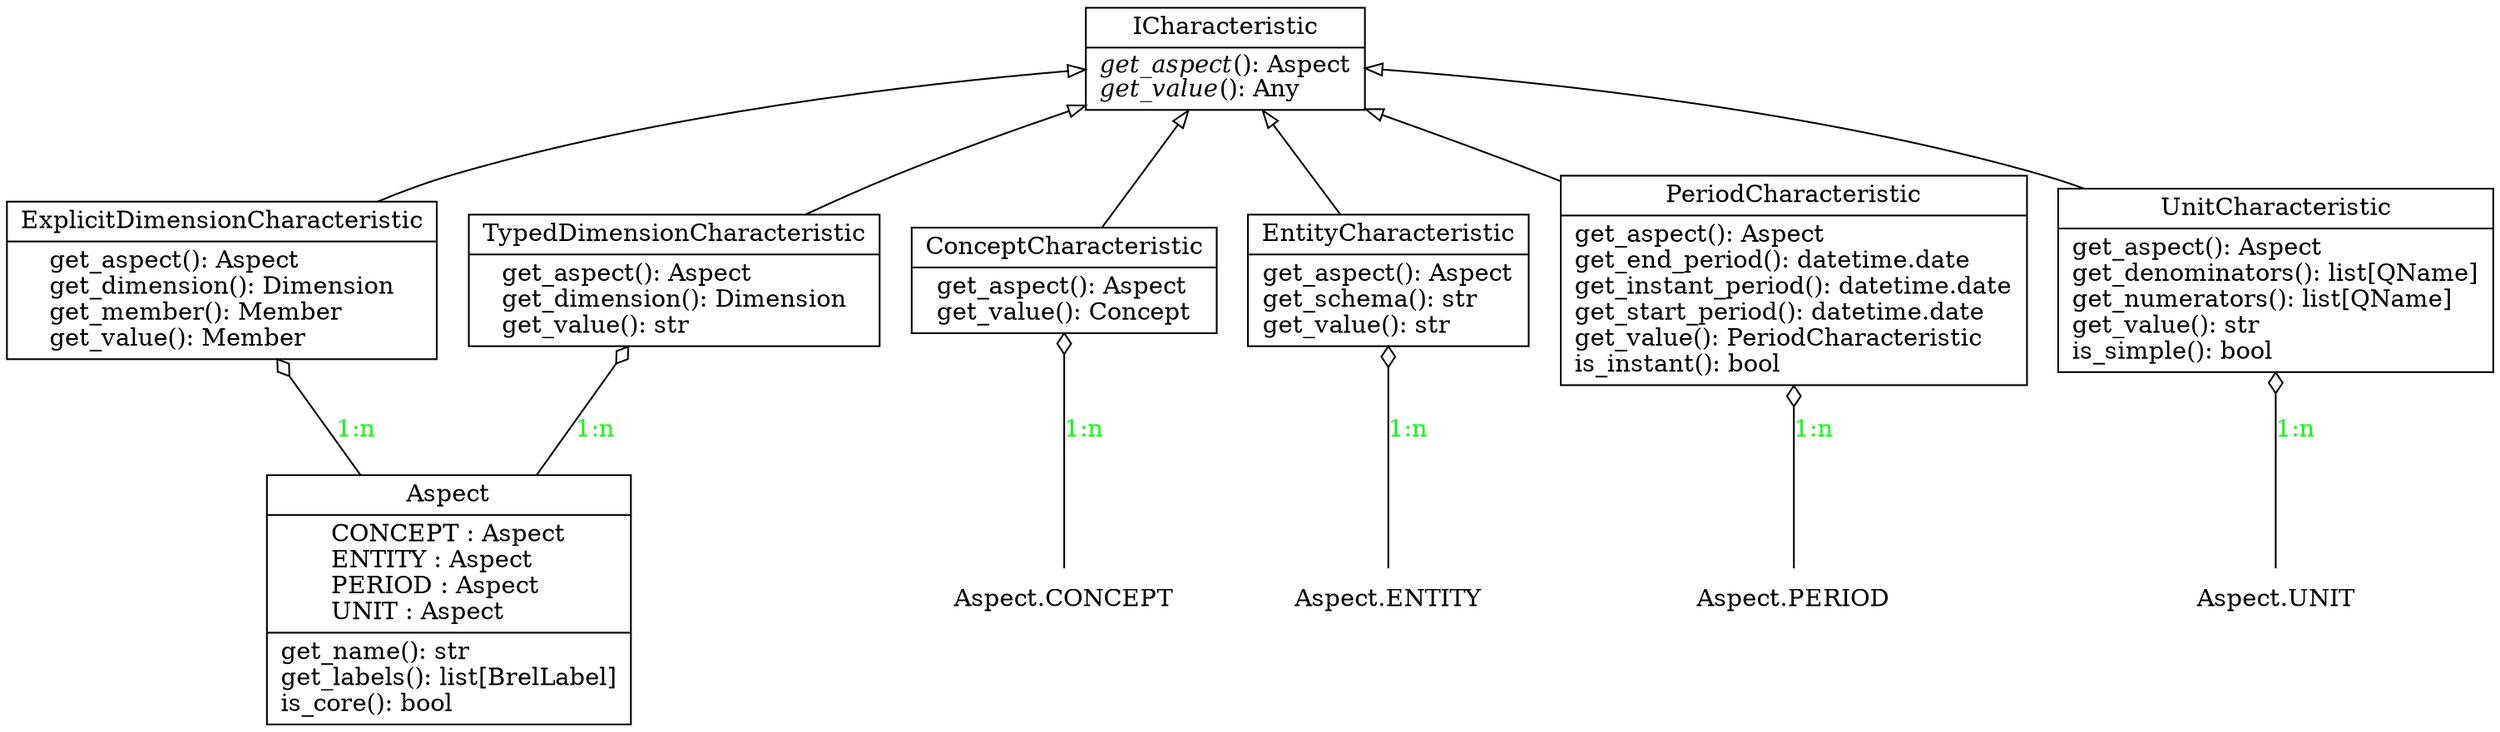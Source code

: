 digraph "classes_brel_report_elements" {
rankdir=BT
charset="utf-8"
// Nodes
"brel.characteristics.brel_aspect.Aspect" [color="black", fontcolor="black", label=<{
Aspect
|
CONCEPT : Aspect<br ALIGN="LEFT"/>
ENTITY : Aspect<br ALIGN="LEFT"/>
PERIOD : Aspect<br ALIGN="LEFT"/>
UNIT : Aspect<br ALIGN="LEFT"/>
|
get_name(): str<br ALIGN="LEFT"/>
get_labels(): list[BrelLabel]<br ALIGN="LEFT"/>
is_core(): bool<br ALIGN="LEFT"/>
}>, shape="record", style="solid"];

"brel.characteristics.concept_characteristic.ConceptCharacteristic" [color="black", fontcolor="black", label=<{
ConceptCharacteristic
|
get_aspect(): Aspect<br ALIGN="LEFT"/>
get_value(): Concept<br ALIGN="LEFT"/>
}>, shape="record", style="solid"];
"brel.characteristics.entity_characteristic.EntityCharacteristic" [color="black", fontcolor="black", label=<{
EntityCharacteristic
|
get_aspect(): Aspect<br ALIGN="LEFT"/>
get_schema(): str<br ALIGN="LEFT"/>
get_value(): str<br ALIGN="LEFT"/>
}>, shape="record", style="solid"];

"brel.characteristics.explicit_dimension_characteristic.ExplicitDimensionCharacteristic" [color="black", fontcolor="black", label=<{
ExplicitDimensionCharacteristic
|
get_aspect(): Aspect<br ALIGN="LEFT"/>
get_dimension(): Dimension<br ALIGN="LEFT"/>
get_member(): Member<br ALIGN="LEFT"/>
get_value(): Member<br ALIGN="LEFT"/>
}>, shape="record", style="solid"];

"brel.characteristics.i_characteristic.ICharacteristic" [color="black", fontcolor="black", label=<{
ICharacteristic
|<I>get_aspect</I>(): Aspect<br ALIGN="LEFT"/>
<I>get_value</I>(): Any<br ALIGN="LEFT"/>
}>, shape="record", style="solid"];

"brel.characteristics.period_characteristic.PeriodCharacteristic" [color="black", fontcolor="black", label=<{
PeriodCharacteristic
|
get_aspect(): Aspect<br ALIGN="LEFT"/>
get_end_period(): datetime.date<br ALIGN="LEFT"/>
get_instant_period(): datetime.date<br ALIGN="LEFT"/>
get_start_period(): datetime.date<br ALIGN="LEFT"/>
get_value(): PeriodCharacteristic<br ALIGN="LEFT"/>
is_instant(): bool<br ALIGN="LEFT"/>
}>, shape="record", style="solid"];

"brel.characteristics.typed_dimension_characteristic.TypedDimensionCharacteristic" [color="black", fontcolor="black", label=<{
TypedDimensionCharacteristic
|
get_aspect(): Aspect<br ALIGN="LEFT"/>
get_dimension(): Dimension<br ALIGN="LEFT"/>
get_value(): str<br ALIGN="LEFT"/>
}>, shape="record", style="solid"];

"brel.characteristics.unit_characteristic.UnitCharacteristic" [color="black", fontcolor="black", label=<{
UnitCharacteristic
|
get_aspect(): Aspect<br ALIGN="LEFT"/>
get_denominators(): list[QName]<br ALIGN="LEFT"/>
get_numerators(): list[QName]<br ALIGN="LEFT"/>
get_value(): str<br ALIGN="LEFT"/>
is_simple(): bool<br ALIGN="LEFT"/>
}>, shape="record", style="solid"];

// Core aspect nodes
"Aspect.CONCEPT" [color="black", fontcolor="black", label=<
Aspect.CONCEPT
>, shape="plaintext", style="solid"];

"Aspect.ENTITY" [color="black", fontcolor="black", label=<
Aspect.ENTITY
>, shape="plaintext", style="solid"];

"Aspect.PERIOD" [color="black", fontcolor="black", label=<
Aspect.PERIOD
>, shape="plaintext", style="solid"];

"Aspect.UNIT" [color="black", fontcolor="black", label=<
Aspect.UNIT
>, shape="plaintext", style="solid"];

// Edges
"brel.characteristics.concept_characteristic.ConceptCharacteristic" -> "brel.characteristics.i_characteristic.ICharacteristic" [arrowhead="empty", arrowtail="none"];
"brel.characteristics.entity_characteristic.EntityCharacteristic" -> "brel.characteristics.i_characteristic.ICharacteristic" [arrowhead="empty", arrowtail="none"];
"brel.characteristics.explicit_dimension_characteristic.ExplicitDimensionCharacteristic" -> "brel.characteristics.i_characteristic.ICharacteristic" [arrowhead="empty", arrowtail="none"];
"brel.characteristics.period_characteristic.PeriodCharacteristic" -> "brel.characteristics.i_characteristic.ICharacteristic" [arrowhead="empty", arrowtail="none"];
"brel.characteristics.typed_dimension_characteristic.TypedDimensionCharacteristic" -> "brel.characteristics.i_characteristic.ICharacteristic" [arrowhead="empty", arrowtail="none"];
"brel.characteristics.unit_characteristic.UnitCharacteristic" -> "brel.characteristics.i_characteristic.ICharacteristic" [arrowhead="empty", arrowtail="none"];
"brel.characteristics.brel_aspect.Aspect" -> "brel.characteristics.explicit_dimension_characteristic.ExplicitDimensionCharacteristic" [arrowhead="odiamond", arrowtail="none", fontcolor="green", label="1:n", style="solid"];
"brel.characteristics.brel_aspect.Aspect" -> "brel.characteristics.typed_dimension_characteristic.TypedDimensionCharacteristic" [arrowhead="odiamond", arrowtail="none", fontcolor="green", label="1:n", style="solid"];

"Aspect.CONCEPT" -> "brel.characteristics.concept_characteristic.ConceptCharacteristic" [arrowhead="odiamond", arrowtail="none", fontcolor="green", label="1:n", style="solid"];
"Aspect.ENTITY" -> "brel.characteristics.entity_characteristic.EntityCharacteristic" [arrowhead="odiamond", arrowtail="none", fontcolor="green", label="1:n", style="solid"];
"Aspect.PERIOD" -> "brel.characteristics.period_characteristic.PeriodCharacteristic" [arrowhead="odiamond", arrowtail="none", fontcolor="green", label="1:n", style="solid"];
"Aspect.UNIT" -> "brel.characteristics.unit_characteristic.UnitCharacteristic" [arrowhead="odiamond", arrowtail="none", fontcolor="green", label="1:n", style="solid"];

}
